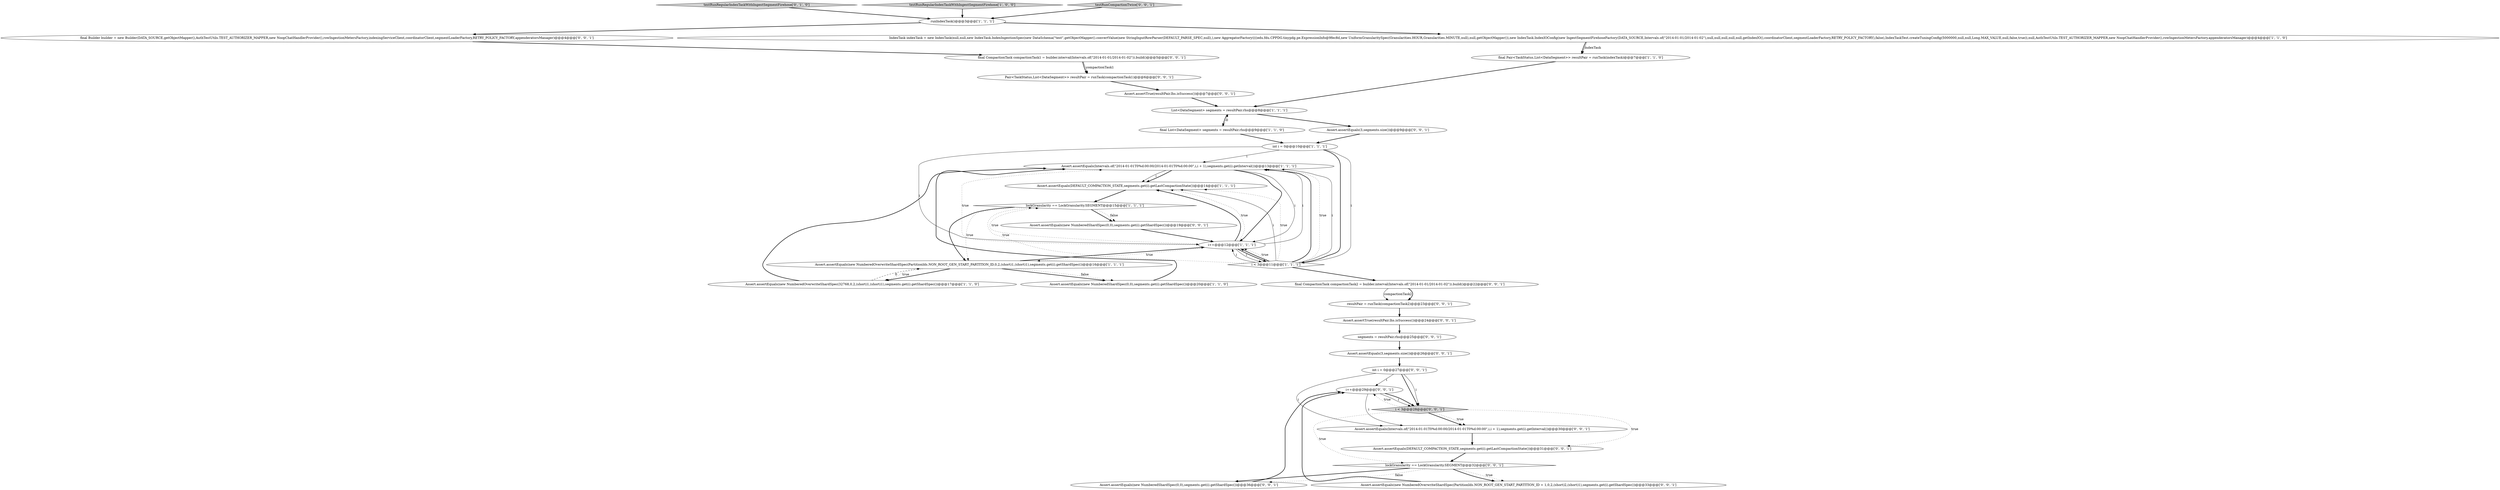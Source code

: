 digraph {
22 [style = filled, label = "Pair<TaskStatus,List<DataSegment>> resultPair = runTask(compactionTask1)@@@6@@@['0', '0', '1']", fillcolor = white, shape = ellipse image = "AAA0AAABBB3BBB"];
19 [style = filled, label = "segments = resultPair.rhs@@@25@@@['0', '0', '1']", fillcolor = white, shape = ellipse image = "AAA0AAABBB3BBB"];
14 [style = filled, label = "Assert.assertEquals(Intervals.of(\"2014-01-01T0%d:00:00/2014-01-01T0%d:00:00\",i,i + 1),segments.get(i).getInterval())@@@13@@@['1', '1', '1']", fillcolor = white, shape = ellipse image = "AAA0AAABBB1BBB"];
33 [style = filled, label = "Assert.assertEquals(3,segments.size())@@@26@@@['0', '0', '1']", fillcolor = white, shape = ellipse image = "AAA0AAABBB3BBB"];
12 [style = filled, label = "IndexTask indexTask = new IndexTask(null,null,new IndexTask.IndexIngestionSpec(new DataSchema(\"test\",getObjectMapper().convertValue(new StringInputRowParser(DEFAULT_PARSE_SPEC,null),),new AggregatorFactory((((edu.fdu.CPPDG.tinypdg.pe.ExpressionInfo@9fec8d,new UniformGranularitySpec(Granularities.HOUR,Granularities.MINUTE,null),null,getObjectMapper()),new IndexTask.IndexIOConfig(new IngestSegmentFirehoseFactory(DATA_SOURCE,Intervals.of(\"2014-01-01/2014-01-02\"),null,null,null,null,null,getIndexIO(),coordinatorClient,segmentLoaderFactory,RETRY_POLICY_FACTORY),false),IndexTaskTest.createTuningConfig(5000000,null,null,Long.MAX_VALUE,null,false,true)),null,AuthTestUtils.TEST_AUTHORIZER_MAPPER,new NoopChatHandlerProvider(),rowIngestionMetersFactory,appenderatorsManager)@@@4@@@['1', '1', '0']", fillcolor = white, shape = ellipse image = "AAA0AAABBB1BBB"];
11 [style = filled, label = "i < 3@@@11@@@['1', '1', '1']", fillcolor = white, shape = diamond image = "AAA0AAABBB1BBB"];
0 [style = filled, label = "final List<DataSegment> segments = resultPair.rhs@@@9@@@['1', '1', '0']", fillcolor = white, shape = ellipse image = "AAA0AAABBB1BBB"];
9 [style = filled, label = "runIndexTask()@@@3@@@['1', '1', '1']", fillcolor = white, shape = ellipse image = "AAA0AAABBB1BBB"];
34 [style = filled, label = "resultPair = runTask(compactionTask2)@@@23@@@['0', '0', '1']", fillcolor = white, shape = ellipse image = "AAA0AAABBB3BBB"];
6 [style = filled, label = "Assert.assertEquals(new NumberedOverwriteShardSpec(32768,0,2,(short)1,(short)1),segments.get(i).getShardSpec())@@@17@@@['1', '1', '0']", fillcolor = white, shape = ellipse image = "AAA0AAABBB1BBB"];
26 [style = filled, label = "final CompactionTask compactionTask2 = builder.interval(Intervals.of(\"2014-01-01/2014-01-02\")).build()@@@22@@@['0', '0', '1']", fillcolor = white, shape = ellipse image = "AAA0AAABBB3BBB"];
17 [style = filled, label = "int i = 0@@@27@@@['0', '0', '1']", fillcolor = white, shape = ellipse image = "AAA0AAABBB3BBB"];
29 [style = filled, label = "Assert.assertEquals(3,segments.size())@@@9@@@['0', '0', '1']", fillcolor = white, shape = ellipse image = "AAA0AAABBB3BBB"];
35 [style = filled, label = "lockGranularity == LockGranularity.SEGMENT@@@32@@@['0', '0', '1']", fillcolor = white, shape = diamond image = "AAA0AAABBB3BBB"];
30 [style = filled, label = "i++@@@29@@@['0', '0', '1']", fillcolor = white, shape = ellipse image = "AAA0AAABBB3BBB"];
32 [style = filled, label = "Assert.assertTrue(resultPair.lhs.isSuccess())@@@7@@@['0', '0', '1']", fillcolor = white, shape = ellipse image = "AAA0AAABBB3BBB"];
25 [style = filled, label = "Assert.assertEquals(Intervals.of(\"2014-01-01T0%d:00:00/2014-01-01T0%d:00:00\",i,i + 1),segments.get(i).getInterval())@@@30@@@['0', '0', '1']", fillcolor = white, shape = ellipse image = "AAA0AAABBB3BBB"];
18 [style = filled, label = "Assert.assertEquals(new NumberedShardSpec(0,0),segments.get(i).getShardSpec())@@@19@@@['0', '0', '1']", fillcolor = white, shape = ellipse image = "AAA0AAABBB3BBB"];
15 [style = filled, label = "testRunRegularIndexTaskWithIngestSegmentFirehose['0', '1', '0']", fillcolor = lightgray, shape = diamond image = "AAA0AAABBB2BBB"];
20 [style = filled, label = "Assert.assertTrue(resultPair.lhs.isSuccess())@@@24@@@['0', '0', '1']", fillcolor = white, shape = ellipse image = "AAA0AAABBB3BBB"];
23 [style = filled, label = "Assert.assertEquals(DEFAULT_COMPACTION_STATE,segments.get(i).getLastCompactionState())@@@31@@@['0', '0', '1']", fillcolor = white, shape = ellipse image = "AAA0AAABBB3BBB"];
24 [style = filled, label = "final CompactionTask compactionTask1 = builder.interval(Intervals.of(\"2014-01-01/2014-01-02\")).build()@@@5@@@['0', '0', '1']", fillcolor = white, shape = ellipse image = "AAA0AAABBB3BBB"];
21 [style = filled, label = "final Builder builder = new Builder(DATA_SOURCE,getObjectMapper(),AuthTestUtils.TEST_AUTHORIZER_MAPPER,new NoopChatHandlerProvider(),rowIngestionMetersFactory,indexingServiceClient,coordinatorClient,segmentLoaderFactory,RETRY_POLICY_FACTORY,appenderatorsManager)@@@4@@@['0', '0', '1']", fillcolor = white, shape = ellipse image = "AAA0AAABBB3BBB"];
8 [style = filled, label = "Assert.assertEquals(DEFAULT_COMPACTION_STATE,segments.get(i).getLastCompactionState())@@@14@@@['1', '1', '1']", fillcolor = white, shape = ellipse image = "AAA0AAABBB1BBB"];
2 [style = filled, label = "testRunRegularIndexTaskWithIngestSegmentFirehose['1', '0', '0']", fillcolor = lightgray, shape = diamond image = "AAA0AAABBB1BBB"];
1 [style = filled, label = "Assert.assertEquals(new NumberedShardSpec(0,0),segments.get(i).getShardSpec())@@@20@@@['1', '1', '0']", fillcolor = white, shape = ellipse image = "AAA0AAABBB1BBB"];
16 [style = filled, label = "Assert.assertEquals(new NumberedShardSpec(0,0),segments.get(i).getShardSpec())@@@36@@@['0', '0', '1']", fillcolor = white, shape = ellipse image = "AAA0AAABBB3BBB"];
28 [style = filled, label = "Assert.assertEquals(new NumberedOverwriteShardSpec(PartitionIds.NON_ROOT_GEN_START_PARTITION_ID + 1,0,2,(short)2,(short)1),segments.get(i).getShardSpec())@@@33@@@['0', '0', '1']", fillcolor = white, shape = ellipse image = "AAA0AAABBB3BBB"];
4 [style = filled, label = "int i = 0@@@10@@@['1', '1', '1']", fillcolor = white, shape = ellipse image = "AAA0AAABBB1BBB"];
10 [style = filled, label = "List<DataSegment> segments = resultPair.rhs@@@8@@@['1', '1', '1']", fillcolor = white, shape = ellipse image = "AAA0AAABBB1BBB"];
13 [style = filled, label = "lockGranularity == LockGranularity.SEGMENT@@@15@@@['1', '1', '1']", fillcolor = white, shape = diamond image = "AAA0AAABBB1BBB"];
31 [style = filled, label = "testRunCompactionTwice['0', '0', '1']", fillcolor = lightgray, shape = diamond image = "AAA0AAABBB3BBB"];
3 [style = filled, label = "Assert.assertEquals(new NumberedOverwriteShardSpec(PartitionIds.NON_ROOT_GEN_START_PARTITION_ID,0,2,(short)1,(short)1),segments.get(i).getShardSpec())@@@16@@@['1', '1', '1']", fillcolor = white, shape = ellipse image = "AAA0AAABBB1BBB"];
27 [style = filled, label = "i < 3@@@28@@@['0', '0', '1']", fillcolor = lightgray, shape = diamond image = "AAA0AAABBB3BBB"];
5 [style = filled, label = "final Pair<TaskStatus,List<DataSegment>> resultPair = runTask(indexTask)@@@7@@@['1', '1', '0']", fillcolor = white, shape = ellipse image = "AAA0AAABBB1BBB"];
7 [style = filled, label = "i++@@@12@@@['1', '1', '1']", fillcolor = white, shape = ellipse image = "AAA0AAABBB1BBB"];
27->30 [style = dotted, label="true"];
25->23 [style = bold, label=""];
28->30 [style = bold, label=""];
11->8 [style = solid, label="i"];
14->7 [style = bold, label=""];
7->8 [style = bold, label=""];
0->4 [style = bold, label=""];
15->9 [style = bold, label=""];
17->27 [style = bold, label=""];
27->25 [style = bold, label=""];
7->14 [style = solid, label="i"];
26->34 [style = solid, label="compactionTask2"];
17->27 [style = solid, label="i"];
30->27 [style = solid, label="i"];
35->28 [style = dotted, label="true"];
31->9 [style = bold, label=""];
7->8 [style = dotted, label="true"];
11->26 [style = bold, label=""];
4->11 [style = bold, label=""];
33->17 [style = bold, label=""];
17->25 [style = solid, label="i"];
29->4 [style = bold, label=""];
7->13 [style = dotted, label="true"];
0->10 [style = dashed, label="0"];
11->7 [style = dotted, label="true"];
9->21 [style = bold, label=""];
21->24 [style = bold, label=""];
7->11 [style = bold, label=""];
10->29 [style = bold, label=""];
5->10 [style = bold, label=""];
1->14 [style = bold, label=""];
3->7 [style = bold, label=""];
11->14 [style = bold, label=""];
13->18 [style = bold, label=""];
34->20 [style = bold, label=""];
3->1 [style = bold, label=""];
24->22 [style = bold, label=""];
20->19 [style = bold, label=""];
3->6 [style = bold, label=""];
11->7 [style = bold, label=""];
22->32 [style = bold, label=""];
19->33 [style = bold, label=""];
30->27 [style = bold, label=""];
14->7 [style = solid, label="i"];
11->7 [style = solid, label="i"];
2->9 [style = bold, label=""];
12->5 [style = bold, label=""];
23->35 [style = bold, label=""];
4->11 [style = solid, label="i"];
6->14 [style = bold, label=""];
17->30 [style = solid, label="i"];
11->8 [style = dotted, label="true"];
13->18 [style = dotted, label="false"];
11->14 [style = dotted, label="true"];
14->8 [style = solid, label="i"];
6->3 [style = dashed, label="0"];
32->10 [style = bold, label=""];
26->34 [style = bold, label=""];
7->11 [style = solid, label="i"];
7->14 [style = dotted, label="true"];
3->6 [style = dotted, label="true"];
14->8 [style = bold, label=""];
8->13 [style = bold, label=""];
13->3 [style = dotted, label="true"];
13->3 [style = bold, label=""];
30->25 [style = solid, label="i"];
27->23 [style = dotted, label="true"];
3->1 [style = dotted, label="false"];
27->25 [style = dotted, label="true"];
16->30 [style = bold, label=""];
11->14 [style = solid, label="i"];
11->13 [style = dotted, label="true"];
24->22 [style = solid, label="compactionTask1"];
35->16 [style = dotted, label="false"];
35->16 [style = bold, label=""];
12->5 [style = solid, label="indexTask"];
27->35 [style = dotted, label="true"];
4->7 [style = solid, label="i"];
4->14 [style = solid, label="i"];
10->0 [style = bold, label=""];
35->28 [style = bold, label=""];
7->3 [style = dotted, label="true"];
9->12 [style = bold, label=""];
18->7 [style = bold, label=""];
}
